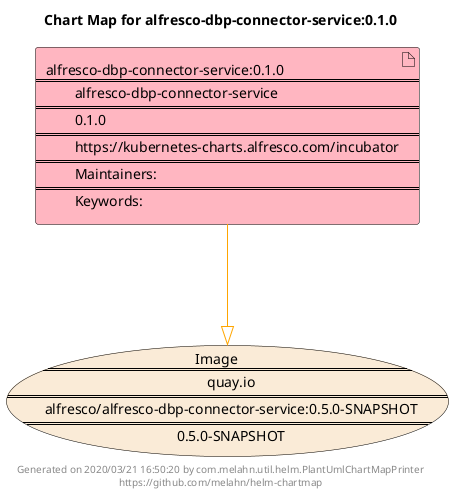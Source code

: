 @startuml
skinparam linetype ortho
skinparam backgroundColor white
skinparam usecaseBorderColor black
skinparam usecaseArrowColor LightSlateGray
skinparam artifactBorderColor black
skinparam artifactArrowColor LightSlateGray

title Chart Map for alfresco-dbp-connector-service:0.1.0

'There is one referenced Helm Chart
artifact "alfresco-dbp-connector-service:0.1.0\n====\n\talfresco-dbp-connector-service\n====\n\t0.1.0\n====\n\thttps://kubernetes-charts.alfresco.com/incubator\n====\n\tMaintainers: \n====\n\tKeywords: " as alfresco_dbp_connector_service_0_1_0 #LightPink

'There is one referenced Docker Image
usecase "Image\n====\n\tquay.io\n====\n\talfresco/alfresco-dbp-connector-service:0.5.0-SNAPSHOT\n====\n\t0.5.0-SNAPSHOT" as quay_io_alfresco_alfresco_dbp_connector_service_0_5_0_SNAPSHOT #AntiqueWhite

'Chart Dependencies
alfresco_dbp_connector_service_0_1_0--[#orange]-|>quay_io_alfresco_alfresco_dbp_connector_service_0_5_0_SNAPSHOT

center footer Generated on 2020/03/21 16:50:20 by com.melahn.util.helm.PlantUmlChartMapPrinter\nhttps://github.com/melahn/helm-chartmap
@enduml
